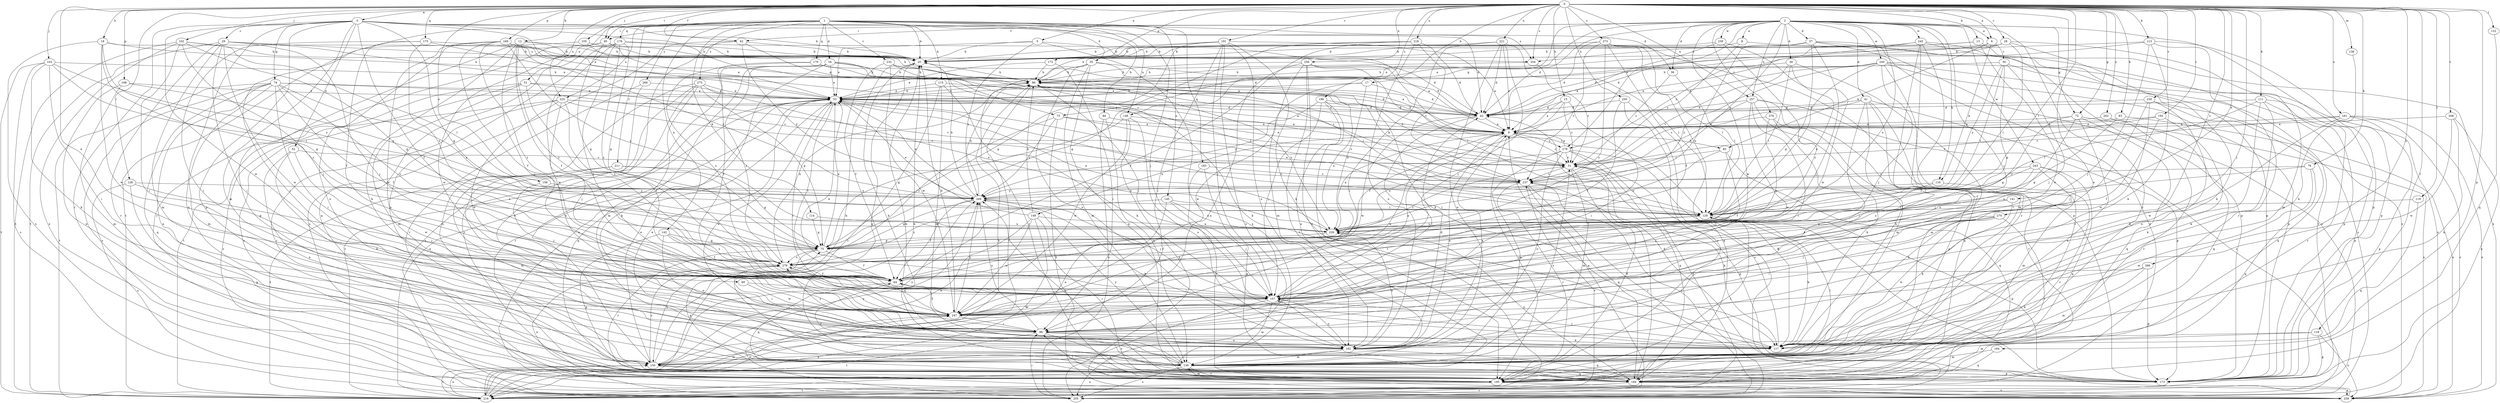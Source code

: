 strict digraph  {
0;
1;
2;
3;
5;
6;
8;
9;
12;
13;
15;
17;
18;
20;
28;
29;
30;
31;
34;
35;
36;
37;
39;
41;
42;
49;
51;
52;
53;
62;
64;
72;
73;
74;
75;
76;
83;
84;
85;
86;
95;
96;
102;
103;
105;
107;
111;
113;
114;
115;
116;
117;
118;
119;
122;
128;
129;
138;
139;
141;
142;
145;
146;
149;
150;
158;
161;
162;
164;
168;
169;
172;
173;
175;
178;
179;
183;
184;
191;
192;
195;
196;
204;
205;
208;
211;
216;
218;
221;
225;
226;
230;
232;
237;
239;
240;
243;
245;
247;
250;
256;
257;
258;
262;
266;
268;
269;
270;
273;
275;
276;
278;
279;
0 -> 3  [label=a];
0 -> 5  [label=a];
0 -> 6  [label=a];
0 -> 12  [label=b];
0 -> 13  [label=b];
0 -> 15  [label=b];
0 -> 17  [label=b];
0 -> 18  [label=b];
0 -> 28  [label=c];
0 -> 49  [label=e];
0 -> 62  [label=f];
0 -> 72  [label=g];
0 -> 76  [label=h];
0 -> 83  [label=h];
0 -> 95  [label=i];
0 -> 102  [label=j];
0 -> 103  [label=j];
0 -> 105  [label=j];
0 -> 107  [label=j];
0 -> 111  [label=k];
0 -> 113  [label=k];
0 -> 118  [label=l];
0 -> 119  [label=l];
0 -> 122  [label=l];
0 -> 128  [label=l];
0 -> 129  [label=l];
0 -> 138  [label=m];
0 -> 141  [label=n];
0 -> 158  [label=o];
0 -> 161  [label=o];
0 -> 162  [label=o];
0 -> 164  [label=p];
0 -> 168  [label=p];
0 -> 169  [label=p];
0 -> 172  [label=p];
0 -> 175  [label=q];
0 -> 191  [label=r];
0 -> 192  [label=r];
0 -> 196  [label=s];
0 -> 204  [label=s];
0 -> 208  [label=t];
0 -> 218  [label=u];
0 -> 221  [label=u];
0 -> 225  [label=u];
0 -> 230  [label=v];
0 -> 250  [label=x];
0 -> 256  [label=x];
0 -> 257  [label=x];
0 -> 262  [label=y];
0 -> 266  [label=y];
0 -> 270  [label=z];
0 -> 273  [label=z];
1 -> 20  [label=b];
1 -> 34  [label=d];
1 -> 35  [label=d];
1 -> 36  [label=d];
1 -> 51  [label=e];
1 -> 84  [label=h];
1 -> 95  [label=i];
1 -> 107  [label=j];
1 -> 114  [label=k];
1 -> 115  [label=k];
1 -> 142  [label=n];
1 -> 145  [label=n];
1 -> 146  [label=n];
1 -> 178  [label=q];
1 -> 179  [label=q];
1 -> 183  [label=q];
1 -> 211  [label=t];
1 -> 216  [label=t];
1 -> 225  [label=u];
1 -> 232  [label=v];
1 -> 268  [label=y];
1 -> 275  [label=z];
2 -> 6  [label=a];
2 -> 8  [label=a];
2 -> 36  [label=d];
2 -> 37  [label=d];
2 -> 39  [label=d];
2 -> 41  [label=d];
2 -> 42  [label=d];
2 -> 62  [label=f];
2 -> 72  [label=g];
2 -> 73  [label=g];
2 -> 95  [label=i];
2 -> 107  [label=j];
2 -> 116  [label=k];
2 -> 146  [label=n];
2 -> 173  [label=p];
2 -> 195  [label=r];
2 -> 226  [label=u];
2 -> 237  [label=v];
2 -> 239  [label=w];
2 -> 240  [label=w];
2 -> 243  [label=w];
2 -> 245  [label=w];
2 -> 247  [label=w];
2 -> 257  [label=x];
2 -> 276  [label=z];
2 -> 278  [label=z];
3 -> 20  [label=b];
3 -> 29  [label=c];
3 -> 42  [label=d];
3 -> 52  [label=e];
3 -> 53  [label=e];
3 -> 64  [label=f];
3 -> 73  [label=g];
3 -> 74  [label=g];
3 -> 75  [label=g];
3 -> 139  [label=m];
3 -> 173  [label=p];
3 -> 184  [label=q];
3 -> 195  [label=r];
3 -> 204  [label=s];
3 -> 247  [label=w];
5 -> 9  [label=a];
5 -> 20  [label=b];
5 -> 53  [label=e];
5 -> 258  [label=x];
5 -> 269  [label=y];
6 -> 30  [label=c];
6 -> 85  [label=h];
6 -> 116  [label=k];
6 -> 278  [label=z];
8 -> 20  [label=b];
8 -> 31  [label=c];
8 -> 216  [label=t];
9 -> 31  [label=c];
9 -> 85  [label=h];
9 -> 86  [label=h];
9 -> 149  [label=n];
9 -> 162  [label=o];
9 -> 195  [label=r];
9 -> 247  [label=w];
9 -> 278  [label=z];
12 -> 20  [label=b];
12 -> 64  [label=f];
12 -> 86  [label=h];
12 -> 107  [label=j];
12 -> 117  [label=k];
12 -> 173  [label=p];
12 -> 269  [label=y];
12 -> 279  [label=z];
13 -> 53  [label=e];
13 -> 204  [label=s];
13 -> 247  [label=w];
13 -> 258  [label=x];
15 -> 9  [label=a];
15 -> 31  [label=c];
15 -> 42  [label=d];
15 -> 64  [label=f];
15 -> 96  [label=i];
17 -> 42  [label=d];
17 -> 53  [label=e];
17 -> 226  [label=u];
17 -> 247  [label=w];
18 -> 75  [label=g];
18 -> 86  [label=h];
18 -> 204  [label=s];
18 -> 247  [label=w];
18 -> 258  [label=x];
18 -> 279  [label=z];
20 -> 86  [label=h];
20 -> 184  [label=q];
28 -> 20  [label=b];
28 -> 42  [label=d];
28 -> 53  [label=e];
28 -> 117  [label=k];
28 -> 129  [label=l];
28 -> 139  [label=m];
29 -> 20  [label=b];
29 -> 53  [label=e];
29 -> 96  [label=i];
29 -> 107  [label=j];
29 -> 139  [label=m];
29 -> 195  [label=r];
29 -> 216  [label=t];
29 -> 247  [label=w];
30 -> 75  [label=g];
30 -> 86  [label=h];
30 -> 107  [label=j];
30 -> 129  [label=l];
30 -> 173  [label=p];
30 -> 269  [label=y];
31 -> 53  [label=e];
31 -> 86  [label=h];
31 -> 139  [label=m];
31 -> 173  [label=p];
31 -> 195  [label=r];
31 -> 237  [label=v];
34 -> 53  [label=e];
34 -> 86  [label=h];
34 -> 129  [label=l];
34 -> 139  [label=m];
34 -> 150  [label=n];
34 -> 205  [label=s];
34 -> 237  [label=v];
34 -> 279  [label=z];
35 -> 42  [label=d];
35 -> 86  [label=h];
35 -> 129  [label=l];
35 -> 139  [label=m];
35 -> 162  [label=o];
35 -> 184  [label=q];
35 -> 195  [label=r];
36 -> 31  [label=c];
36 -> 129  [label=l];
37 -> 20  [label=b];
37 -> 75  [label=g];
37 -> 107  [label=j];
37 -> 173  [label=p];
37 -> 205  [label=s];
37 -> 216  [label=t];
37 -> 226  [label=u];
39 -> 86  [label=h];
39 -> 129  [label=l];
39 -> 162  [label=o];
39 -> 226  [label=u];
39 -> 237  [label=v];
41 -> 31  [label=c];
41 -> 42  [label=d];
41 -> 96  [label=i];
41 -> 117  [label=k];
41 -> 139  [label=m];
41 -> 205  [label=s];
41 -> 216  [label=t];
42 -> 9  [label=a];
42 -> 53  [label=e];
42 -> 96  [label=i];
42 -> 247  [label=w];
49 -> 107  [label=j];
49 -> 247  [label=w];
51 -> 53  [label=e];
51 -> 139  [label=m];
51 -> 216  [label=t];
51 -> 237  [label=v];
51 -> 258  [label=x];
51 -> 279  [label=z];
52 -> 31  [label=c];
52 -> 117  [label=k];
52 -> 150  [label=n];
52 -> 247  [label=w];
53 -> 42  [label=d];
53 -> 64  [label=f];
53 -> 86  [label=h];
53 -> 96  [label=i];
53 -> 129  [label=l];
53 -> 184  [label=q];
53 -> 195  [label=r];
53 -> 216  [label=t];
62 -> 9  [label=a];
62 -> 20  [label=b];
62 -> 162  [label=o];
62 -> 205  [label=s];
62 -> 269  [label=y];
64 -> 107  [label=j];
64 -> 184  [label=q];
72 -> 9  [label=a];
72 -> 75  [label=g];
72 -> 107  [label=j];
72 -> 150  [label=n];
72 -> 184  [label=q];
72 -> 258  [label=x];
73 -> 9  [label=a];
73 -> 237  [label=v];
73 -> 258  [label=x];
73 -> 269  [label=y];
73 -> 279  [label=z];
74 -> 31  [label=c];
74 -> 53  [label=e];
74 -> 64  [label=f];
74 -> 96  [label=i];
74 -> 139  [label=m];
74 -> 150  [label=n];
74 -> 184  [label=q];
74 -> 205  [label=s];
74 -> 216  [label=t];
74 -> 226  [label=u];
74 -> 279  [label=z];
75 -> 31  [label=c];
75 -> 53  [label=e];
75 -> 64  [label=f];
75 -> 150  [label=n];
75 -> 195  [label=r];
75 -> 279  [label=z];
76 -> 139  [label=m];
76 -> 184  [label=q];
76 -> 226  [label=u];
76 -> 237  [label=v];
83 -> 9  [label=a];
83 -> 75  [label=g];
83 -> 258  [label=x];
84 -> 9  [label=a];
84 -> 139  [label=m];
84 -> 205  [label=s];
85 -> 31  [label=c];
85 -> 64  [label=f];
85 -> 184  [label=q];
85 -> 226  [label=u];
86 -> 53  [label=e];
86 -> 107  [label=j];
86 -> 117  [label=k];
86 -> 216  [label=t];
86 -> 226  [label=u];
95 -> 20  [label=b];
95 -> 53  [label=e];
95 -> 75  [label=g];
95 -> 195  [label=r];
95 -> 247  [label=w];
96 -> 117  [label=k];
96 -> 162  [label=o];
96 -> 184  [label=q];
96 -> 216  [label=t];
96 -> 269  [label=y];
96 -> 279  [label=z];
102 -> 20  [label=b];
102 -> 75  [label=g];
102 -> 96  [label=i];
102 -> 107  [label=j];
102 -> 129  [label=l];
102 -> 216  [label=t];
102 -> 258  [label=x];
103 -> 86  [label=h];
103 -> 96  [label=i];
103 -> 117  [label=k];
103 -> 129  [label=l];
103 -> 205  [label=s];
103 -> 216  [label=t];
103 -> 269  [label=y];
105 -> 20  [label=b];
105 -> 42  [label=d];
105 -> 96  [label=i];
107 -> 9  [label=a];
107 -> 53  [label=e];
107 -> 139  [label=m];
107 -> 162  [label=o];
107 -> 205  [label=s];
107 -> 247  [label=w];
111 -> 42  [label=d];
111 -> 117  [label=k];
111 -> 129  [label=l];
111 -> 162  [label=o];
111 -> 173  [label=p];
111 -> 195  [label=r];
113 -> 9  [label=a];
113 -> 20  [label=b];
113 -> 107  [label=j];
113 -> 117  [label=k];
113 -> 173  [label=p];
113 -> 195  [label=r];
114 -> 75  [label=g];
114 -> 226  [label=u];
115 -> 42  [label=d];
115 -> 53  [label=e];
115 -> 117  [label=k];
115 -> 139  [label=m];
115 -> 216  [label=t];
116 -> 107  [label=j];
116 -> 195  [label=r];
116 -> 269  [label=y];
117 -> 31  [label=c];
117 -> 107  [label=j];
118 -> 139  [label=m];
118 -> 162  [label=o];
118 -> 173  [label=p];
118 -> 258  [label=x];
119 -> 129  [label=l];
119 -> 184  [label=q];
122 -> 184  [label=q];
128 -> 107  [label=j];
128 -> 173  [label=p];
128 -> 205  [label=s];
128 -> 269  [label=y];
129 -> 53  [label=e];
129 -> 64  [label=f];
129 -> 117  [label=k];
129 -> 173  [label=p];
129 -> 226  [label=u];
138 -> 117  [label=k];
139 -> 20  [label=b];
139 -> 53  [label=e];
139 -> 64  [label=f];
139 -> 129  [label=l];
139 -> 184  [label=q];
139 -> 195  [label=r];
139 -> 205  [label=s];
139 -> 269  [label=y];
141 -> 117  [label=k];
141 -> 129  [label=l];
141 -> 279  [label=z];
142 -> 64  [label=f];
142 -> 75  [label=g];
142 -> 162  [label=o];
142 -> 173  [label=p];
142 -> 279  [label=z];
145 -> 107  [label=j];
145 -> 129  [label=l];
145 -> 150  [label=n];
145 -> 226  [label=u];
145 -> 279  [label=z];
146 -> 9  [label=a];
146 -> 75  [label=g];
146 -> 162  [label=o];
146 -> 247  [label=w];
146 -> 258  [label=x];
149 -> 53  [label=e];
149 -> 86  [label=h];
149 -> 150  [label=n];
149 -> 195  [label=r];
149 -> 216  [label=t];
149 -> 226  [label=u];
149 -> 247  [label=w];
150 -> 20  [label=b];
150 -> 31  [label=c];
150 -> 53  [label=e];
150 -> 173  [label=p];
150 -> 216  [label=t];
150 -> 258  [label=x];
150 -> 269  [label=y];
150 -> 279  [label=z];
158 -> 107  [label=j];
158 -> 269  [label=y];
161 -> 9  [label=a];
161 -> 31  [label=c];
161 -> 173  [label=p];
161 -> 205  [label=s];
161 -> 247  [label=w];
161 -> 258  [label=x];
162 -> 9  [label=a];
162 -> 42  [label=d];
162 -> 53  [label=e];
162 -> 107  [label=j];
162 -> 139  [label=m];
162 -> 150  [label=n];
162 -> 184  [label=q];
162 -> 226  [label=u];
164 -> 139  [label=m];
164 -> 184  [label=q];
168 -> 53  [label=e];
168 -> 139  [label=m];
168 -> 150  [label=n];
168 -> 269  [label=y];
169 -> 9  [label=a];
169 -> 20  [label=b];
169 -> 31  [label=c];
169 -> 64  [label=f];
169 -> 162  [label=o];
169 -> 226  [label=u];
169 -> 247  [label=w];
169 -> 279  [label=z];
172 -> 53  [label=e];
172 -> 86  [label=h];
172 -> 96  [label=i];
173 -> 20  [label=b];
173 -> 42  [label=d];
175 -> 20  [label=b];
175 -> 31  [label=c];
175 -> 64  [label=f];
175 -> 96  [label=i];
175 -> 226  [label=u];
178 -> 20  [label=b];
178 -> 42  [label=d];
178 -> 75  [label=g];
178 -> 107  [label=j];
178 -> 150  [label=n];
178 -> 184  [label=q];
178 -> 247  [label=w];
178 -> 279  [label=z];
179 -> 9  [label=a];
179 -> 64  [label=f];
179 -> 86  [label=h];
179 -> 279  [label=z];
183 -> 184  [label=q];
183 -> 195  [label=r];
183 -> 237  [label=v];
184 -> 20  [label=b];
184 -> 31  [label=c];
184 -> 75  [label=g];
184 -> 205  [label=s];
184 -> 226  [label=u];
184 -> 258  [label=x];
184 -> 269  [label=y];
191 -> 9  [label=a];
191 -> 20  [label=b];
191 -> 75  [label=g];
191 -> 86  [label=h];
191 -> 96  [label=i];
191 -> 107  [label=j];
191 -> 117  [label=k];
191 -> 162  [label=o];
191 -> 205  [label=s];
192 -> 9  [label=a];
192 -> 64  [label=f];
192 -> 117  [label=k];
192 -> 237  [label=v];
195 -> 96  [label=i];
195 -> 129  [label=l];
195 -> 139  [label=m];
195 -> 216  [label=t];
195 -> 258  [label=x];
196 -> 42  [label=d];
196 -> 107  [label=j];
196 -> 162  [label=o];
196 -> 216  [label=t];
196 -> 226  [label=u];
196 -> 269  [label=y];
204 -> 31  [label=c];
204 -> 86  [label=h];
205 -> 9  [label=a];
205 -> 96  [label=i];
205 -> 237  [label=v];
205 -> 247  [label=w];
208 -> 9  [label=a];
208 -> 117  [label=k];
208 -> 173  [label=p];
208 -> 247  [label=w];
211 -> 75  [label=g];
211 -> 139  [label=m];
211 -> 216  [label=t];
211 -> 237  [label=v];
216 -> 53  [label=e];
216 -> 86  [label=h];
216 -> 150  [label=n];
216 -> 237  [label=v];
216 -> 247  [label=w];
216 -> 269  [label=y];
218 -> 20  [label=b];
218 -> 42  [label=d];
218 -> 64  [label=f];
218 -> 75  [label=g];
218 -> 162  [label=o];
218 -> 237  [label=v];
221 -> 9  [label=a];
221 -> 20  [label=b];
221 -> 42  [label=d];
221 -> 96  [label=i];
221 -> 107  [label=j];
221 -> 129  [label=l];
221 -> 150  [label=n];
225 -> 9  [label=a];
225 -> 42  [label=d];
225 -> 64  [label=f];
225 -> 107  [label=j];
225 -> 195  [label=r];
225 -> 205  [label=s];
225 -> 237  [label=v];
225 -> 247  [label=w];
226 -> 9  [label=a];
226 -> 53  [label=e];
226 -> 75  [label=g];
230 -> 42  [label=d];
230 -> 107  [label=j];
230 -> 117  [label=k];
230 -> 184  [label=q];
230 -> 247  [label=w];
232 -> 64  [label=f];
232 -> 86  [label=h];
232 -> 129  [label=l];
232 -> 247  [label=w];
237 -> 86  [label=h];
237 -> 117  [label=k];
237 -> 184  [label=q];
237 -> 195  [label=r];
237 -> 205  [label=s];
237 -> 269  [label=y];
239 -> 9  [label=a];
239 -> 20  [label=b];
239 -> 247  [label=w];
239 -> 279  [label=z];
240 -> 42  [label=d];
240 -> 86  [label=h];
240 -> 107  [label=j];
240 -> 129  [label=l];
240 -> 173  [label=p];
240 -> 195  [label=r];
240 -> 205  [label=s];
240 -> 258  [label=x];
240 -> 269  [label=y];
243 -> 117  [label=k];
243 -> 129  [label=l];
243 -> 139  [label=m];
243 -> 184  [label=q];
243 -> 237  [label=v];
243 -> 279  [label=z];
245 -> 20  [label=b];
245 -> 42  [label=d];
245 -> 96  [label=i];
245 -> 139  [label=m];
245 -> 173  [label=p];
245 -> 195  [label=r];
245 -> 258  [label=x];
247 -> 20  [label=b];
247 -> 64  [label=f];
247 -> 96  [label=i];
247 -> 269  [label=y];
247 -> 279  [label=z];
250 -> 42  [label=d];
250 -> 64  [label=f];
250 -> 184  [label=q];
250 -> 195  [label=r];
256 -> 86  [label=h];
256 -> 117  [label=k];
256 -> 129  [label=l];
256 -> 139  [label=m];
256 -> 150  [label=n];
256 -> 195  [label=r];
256 -> 216  [label=t];
257 -> 42  [label=d];
257 -> 96  [label=i];
257 -> 139  [label=m];
257 -> 173  [label=p];
257 -> 184  [label=q];
257 -> 237  [label=v];
257 -> 247  [label=w];
258 -> 129  [label=l];
262 -> 9  [label=a];
262 -> 184  [label=q];
262 -> 195  [label=r];
266 -> 64  [label=f];
266 -> 117  [label=k];
266 -> 139  [label=m];
266 -> 173  [label=p];
268 -> 53  [label=e];
268 -> 162  [label=o];
268 -> 195  [label=r];
269 -> 20  [label=b];
269 -> 53  [label=e];
269 -> 64  [label=f];
269 -> 75  [label=g];
269 -> 86  [label=h];
269 -> 107  [label=j];
269 -> 117  [label=k];
269 -> 129  [label=l];
270 -> 64  [label=f];
270 -> 96  [label=i];
270 -> 107  [label=j];
270 -> 117  [label=k];
270 -> 195  [label=r];
270 -> 226  [label=u];
273 -> 20  [label=b];
273 -> 42  [label=d];
273 -> 64  [label=f];
273 -> 129  [label=l];
273 -> 173  [label=p];
273 -> 216  [label=t];
273 -> 237  [label=v];
273 -> 279  [label=z];
275 -> 53  [label=e];
275 -> 75  [label=g];
275 -> 117  [label=k];
275 -> 150  [label=n];
275 -> 195  [label=r];
275 -> 205  [label=s];
275 -> 226  [label=u];
276 -> 9  [label=a];
276 -> 117  [label=k];
276 -> 195  [label=r];
276 -> 279  [label=z];
278 -> 9  [label=a];
278 -> 31  [label=c];
278 -> 117  [label=k];
278 -> 150  [label=n];
278 -> 162  [label=o];
278 -> 184  [label=q];
278 -> 216  [label=t];
278 -> 226  [label=u];
279 -> 64  [label=f];
279 -> 86  [label=h];
279 -> 96  [label=i];
279 -> 258  [label=x];
}
